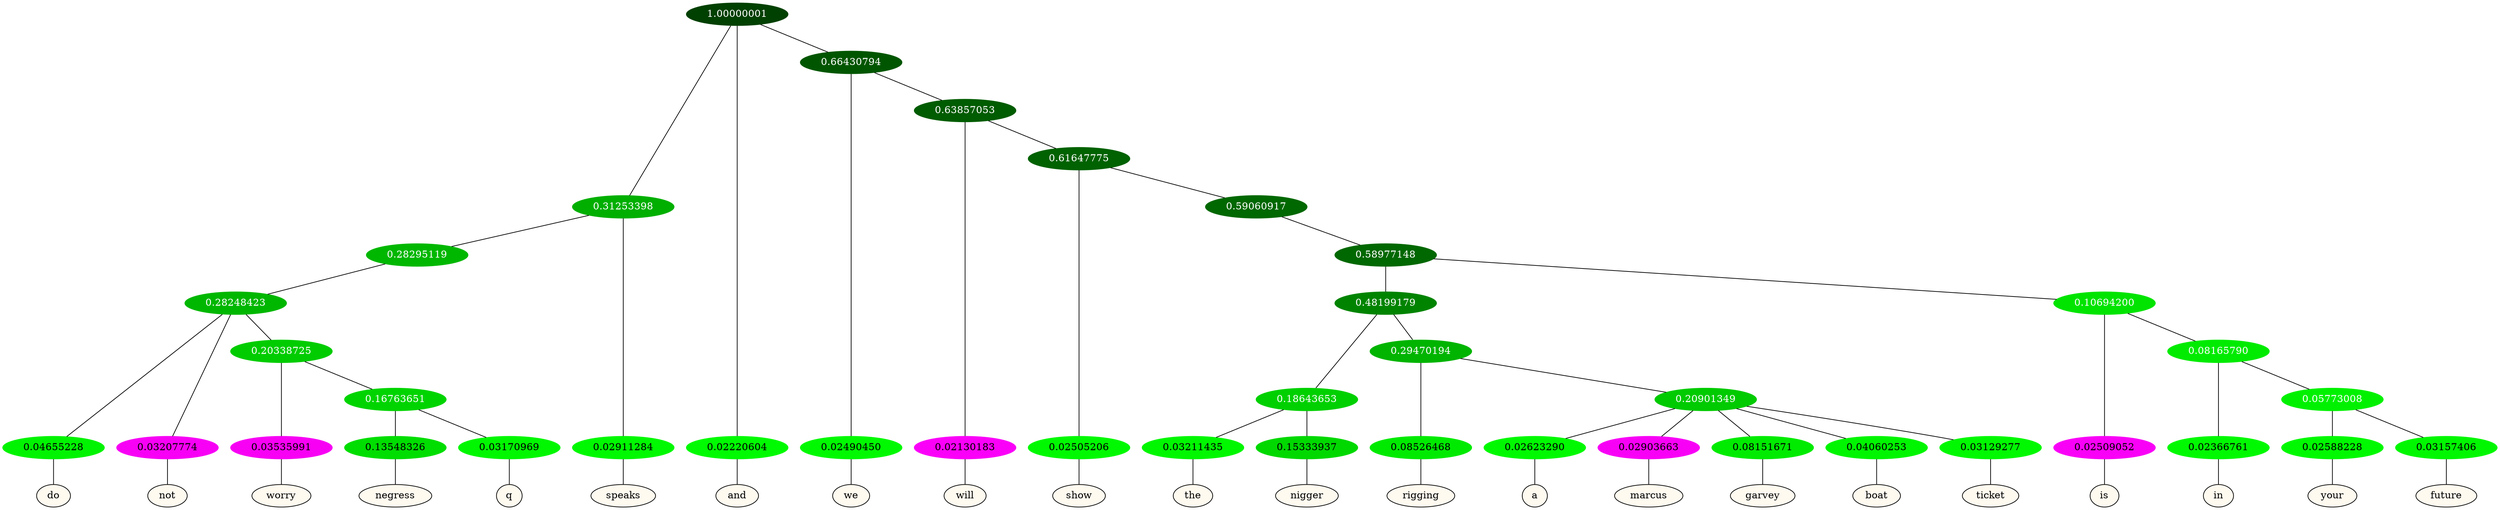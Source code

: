 graph {
	node [format=png height=0.15 nodesep=0.001 ordering=out overlap=prism overlap_scaling=0.01 ranksep=0.001 ratio=0.2 style=filled width=0.15]
	{
		rank=same
		a_w_11 [label=do color=black fillcolor=floralwhite style="filled,solid"]
		a_w_12 [label=not color=black fillcolor=floralwhite style="filled,solid"]
		a_w_16 [label=worry color=black fillcolor=floralwhite style="filled,solid"]
		a_w_19 [label=negress color=black fillcolor=floralwhite style="filled,solid"]
		a_w_20 [label=q color=black fillcolor=floralwhite style="filled,solid"]
		a_w_5 [label=speaks color=black fillcolor=floralwhite style="filled,solid"]
		a_w_2 [label=and color=black fillcolor=floralwhite style="filled,solid"]
		a_w_6 [label=we color=black fillcolor=floralwhite style="filled,solid"]
		a_w_9 [label=will color=black fillcolor=floralwhite style="filled,solid"]
		a_w_14 [label=show color=black fillcolor=floralwhite style="filled,solid"]
		a_w_27 [label=the color=black fillcolor=floralwhite style="filled,solid"]
		a_w_28 [label=nigger color=black fillcolor=floralwhite style="filled,solid"]
		a_w_29 [label=rigging color=black fillcolor=floralwhite style="filled,solid"]
		a_w_33 [label=a color=black fillcolor=floralwhite style="filled,solid"]
		a_w_34 [label=marcus color=black fillcolor=floralwhite style="filled,solid"]
		a_w_35 [label=garvey color=black fillcolor=floralwhite style="filled,solid"]
		a_w_36 [label=boat color=black fillcolor=floralwhite style="filled,solid"]
		a_w_37 [label=ticket color=black fillcolor=floralwhite style="filled,solid"]
		a_w_25 [label=is color=black fillcolor=floralwhite style="filled,solid"]
		a_w_31 [label=in color=black fillcolor=floralwhite style="filled,solid"]
		a_w_38 [label=your color=black fillcolor=floralwhite style="filled,solid"]
		a_w_39 [label=future color=black fillcolor=floralwhite style="filled,solid"]
	}
	a_n_11 -- a_w_11
	a_n_12 -- a_w_12
	a_n_16 -- a_w_16
	a_n_19 -- a_w_19
	a_n_20 -- a_w_20
	a_n_5 -- a_w_5
	a_n_2 -- a_w_2
	a_n_6 -- a_w_6
	a_n_9 -- a_w_9
	a_n_14 -- a_w_14
	a_n_27 -- a_w_27
	a_n_28 -- a_w_28
	a_n_29 -- a_w_29
	a_n_33 -- a_w_33
	a_n_34 -- a_w_34
	a_n_35 -- a_w_35
	a_n_36 -- a_w_36
	a_n_37 -- a_w_37
	a_n_25 -- a_w_25
	a_n_31 -- a_w_31
	a_n_38 -- a_w_38
	a_n_39 -- a_w_39
	{
		rank=same
		a_n_11 [label=0.04655228 color="0.334 1.000 0.953" fontcolor=black]
		a_n_12 [label=0.03207774 color="0.835 1.000 0.968" fontcolor=black]
		a_n_16 [label=0.03535991 color="0.835 1.000 0.965" fontcolor=black]
		a_n_19 [label=0.13548326 color="0.334 1.000 0.865" fontcolor=black]
		a_n_20 [label=0.03170969 color="0.334 1.000 0.968" fontcolor=black]
		a_n_5 [label=0.02911284 color="0.334 1.000 0.971" fontcolor=black]
		a_n_2 [label=0.02220604 color="0.334 1.000 0.978" fontcolor=black]
		a_n_6 [label=0.02490450 color="0.334 1.000 0.975" fontcolor=black]
		a_n_9 [label=0.02130183 color="0.835 1.000 0.979" fontcolor=black]
		a_n_14 [label=0.02505206 color="0.334 1.000 0.975" fontcolor=black]
		a_n_27 [label=0.03211435 color="0.334 1.000 0.968" fontcolor=black]
		a_n_28 [label=0.15333937 color="0.334 1.000 0.847" fontcolor=black]
		a_n_29 [label=0.08526468 color="0.334 1.000 0.915" fontcolor=black]
		a_n_33 [label=0.02623290 color="0.334 1.000 0.974" fontcolor=black]
		a_n_34 [label=0.02903663 color="0.835 1.000 0.971" fontcolor=black]
		a_n_35 [label=0.08151671 color="0.334 1.000 0.918" fontcolor=black]
		a_n_36 [label=0.04060253 color="0.334 1.000 0.959" fontcolor=black]
		a_n_37 [label=0.03129277 color="0.334 1.000 0.969" fontcolor=black]
		a_n_25 [label=0.02509052 color="0.835 1.000 0.975" fontcolor=black]
		a_n_31 [label=0.02366761 color="0.334 1.000 0.976" fontcolor=black]
		a_n_38 [label=0.02588228 color="0.334 1.000 0.974" fontcolor=black]
		a_n_39 [label=0.03157406 color="0.334 1.000 0.968" fontcolor=black]
	}
	a_n_0 [label=1.00000001 color="0.334 1.000 0.250" fontcolor=grey99]
	a_n_1 [label=0.31253398 color="0.334 1.000 0.687" fontcolor=grey99]
	a_n_0 -- a_n_1
	a_n_0 -- a_n_2
	a_n_3 [label=0.66430794 color="0.334 1.000 0.336" fontcolor=grey99]
	a_n_0 -- a_n_3
	a_n_4 [label=0.28295119 color="0.334 1.000 0.717" fontcolor=grey99]
	a_n_1 -- a_n_4
	a_n_1 -- a_n_5
	a_n_3 -- a_n_6
	a_n_7 [label=0.63857053 color="0.334 1.000 0.361" fontcolor=grey99]
	a_n_3 -- a_n_7
	a_n_8 [label=0.28248423 color="0.334 1.000 0.718" fontcolor=grey99]
	a_n_4 -- a_n_8
	a_n_7 -- a_n_9
	a_n_10 [label=0.61647775 color="0.334 1.000 0.384" fontcolor=grey99]
	a_n_7 -- a_n_10
	a_n_8 -- a_n_11
	a_n_8 -- a_n_12
	a_n_13 [label=0.20338725 color="0.334 1.000 0.797" fontcolor=grey99]
	a_n_8 -- a_n_13
	a_n_10 -- a_n_14
	a_n_15 [label=0.59060917 color="0.334 1.000 0.409" fontcolor=grey99]
	a_n_10 -- a_n_15
	a_n_13 -- a_n_16
	a_n_17 [label=0.16763651 color="0.334 1.000 0.832" fontcolor=grey99]
	a_n_13 -- a_n_17
	a_n_18 [label=0.58977148 color="0.334 1.000 0.410" fontcolor=grey99]
	a_n_15 -- a_n_18
	a_n_17 -- a_n_19
	a_n_17 -- a_n_20
	a_n_21 [label=0.48199179 color="0.334 1.000 0.518" fontcolor=grey99]
	a_n_18 -- a_n_21
	a_n_22 [label=0.10694200 color="0.334 1.000 0.893" fontcolor=grey99]
	a_n_18 -- a_n_22
	a_n_23 [label=0.18643653 color="0.334 1.000 0.814" fontcolor=grey99]
	a_n_21 -- a_n_23
	a_n_24 [label=0.29470194 color="0.334 1.000 0.705" fontcolor=grey99]
	a_n_21 -- a_n_24
	a_n_22 -- a_n_25
	a_n_26 [label=0.08165790 color="0.334 1.000 0.918" fontcolor=grey99]
	a_n_22 -- a_n_26
	a_n_23 -- a_n_27
	a_n_23 -- a_n_28
	a_n_24 -- a_n_29
	a_n_30 [label=0.20901349 color="0.334 1.000 0.791" fontcolor=grey99]
	a_n_24 -- a_n_30
	a_n_26 -- a_n_31
	a_n_32 [label=0.05773008 color="0.334 1.000 0.942" fontcolor=grey99]
	a_n_26 -- a_n_32
	a_n_30 -- a_n_33
	a_n_30 -- a_n_34
	a_n_30 -- a_n_35
	a_n_30 -- a_n_36
	a_n_30 -- a_n_37
	a_n_32 -- a_n_38
	a_n_32 -- a_n_39
}
